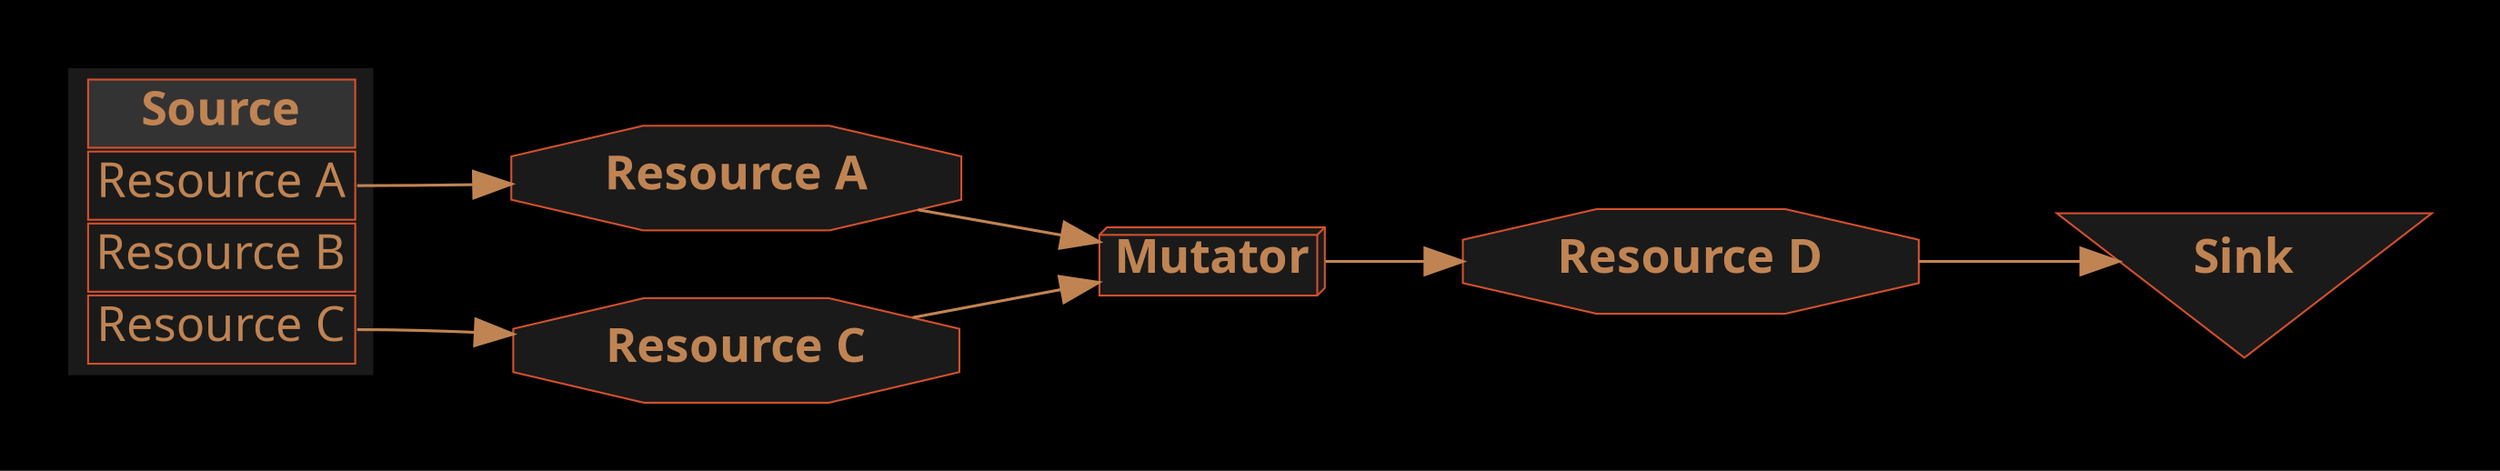 /*
  This is part of the Avaneya Project Crew Handbook.
  Copyright (C) 2010, 2011, 2012
    Kshatra Corp.
  See the file License for copying conditions.
  
  To manually compile:
      $ sudo aptitude install graphviz
      $ dot -Tpdf Resources.gv -o Resources.pdf
*/

// Legend graph...
digraph Legend {

    // Graph attributes...
	bgcolor="black";
	fontname="Ubuntu Bold"
    labelfontname="Ubuntu Bold";
	margin="0";
	nodesep="0.5 equally";
	rankdir="LR";
    pad="0.5,0.5";

	// Node attributes...
	node[color="#d3502dff"];
	node[fillcolor="gray10"];
    node[fontcolor="#c08453ff"];
    node[fontname="Ubuntu Bold"];
	node[shape=box];
	node[style=filled];
//	node[margin="0.2"];
	node[fontsize="25"];

	// Edge attributes...
	edge[color="#c08453ff"];
	edge[penwidth="1.5"];
	edge[arrowsize="2.0"];
	edge[minlen="2.0"];
	
    // Legends...
    "Sink"[shape="invtriangle"];
    "Resource D"[shape=octagon];
    "Mutator"[shape=box3d];
    "Resource A"[shape=octagon];
    "Resource C"[shape=octagon];
    "Source"[
        style = "filled, bold" 
        fontname = "Ubuntu" 
        shape = "none" 
        label =
            <<table border="0" cellborder="1" cellpadding="3" bgcolor="gray10" align="center">
                <tr>
                    <td bgcolor="gray20" align="center"><font face="Ubuntu Bold">Source</font></td>
                </tr>
                <tr>
                    <td align="center" port="r1">Resource A</td>
                </tr>
                <tr>
                    <td align="center" port="r2">Resource B</td>
                </tr>
                <tr>
                    <td align="center" port="r3">Resource C</td>
                </tr>
            </table>>];

    // Relations...
    "Source":r1 -> "Resource A";
    "Source":r3 -> "Resource C";
    "Resource A" -> "Mutator";
    "Resource C" -> "Mutator";
    "Mutator" -> "Resource D" -> "Sink";
}

